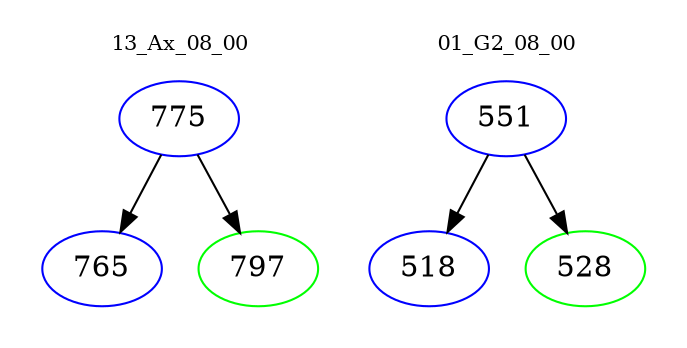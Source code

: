 digraph{
subgraph cluster_0 {
color = white
label = "13_Ax_08_00";
fontsize=10;
T0_775 [label="775", color="blue"]
T0_775 -> T0_765 [color="black"]
T0_765 [label="765", color="blue"]
T0_775 -> T0_797 [color="black"]
T0_797 [label="797", color="green"]
}
subgraph cluster_1 {
color = white
label = "01_G2_08_00";
fontsize=10;
T1_551 [label="551", color="blue"]
T1_551 -> T1_518 [color="black"]
T1_518 [label="518", color="blue"]
T1_551 -> T1_528 [color="black"]
T1_528 [label="528", color="green"]
}
}
